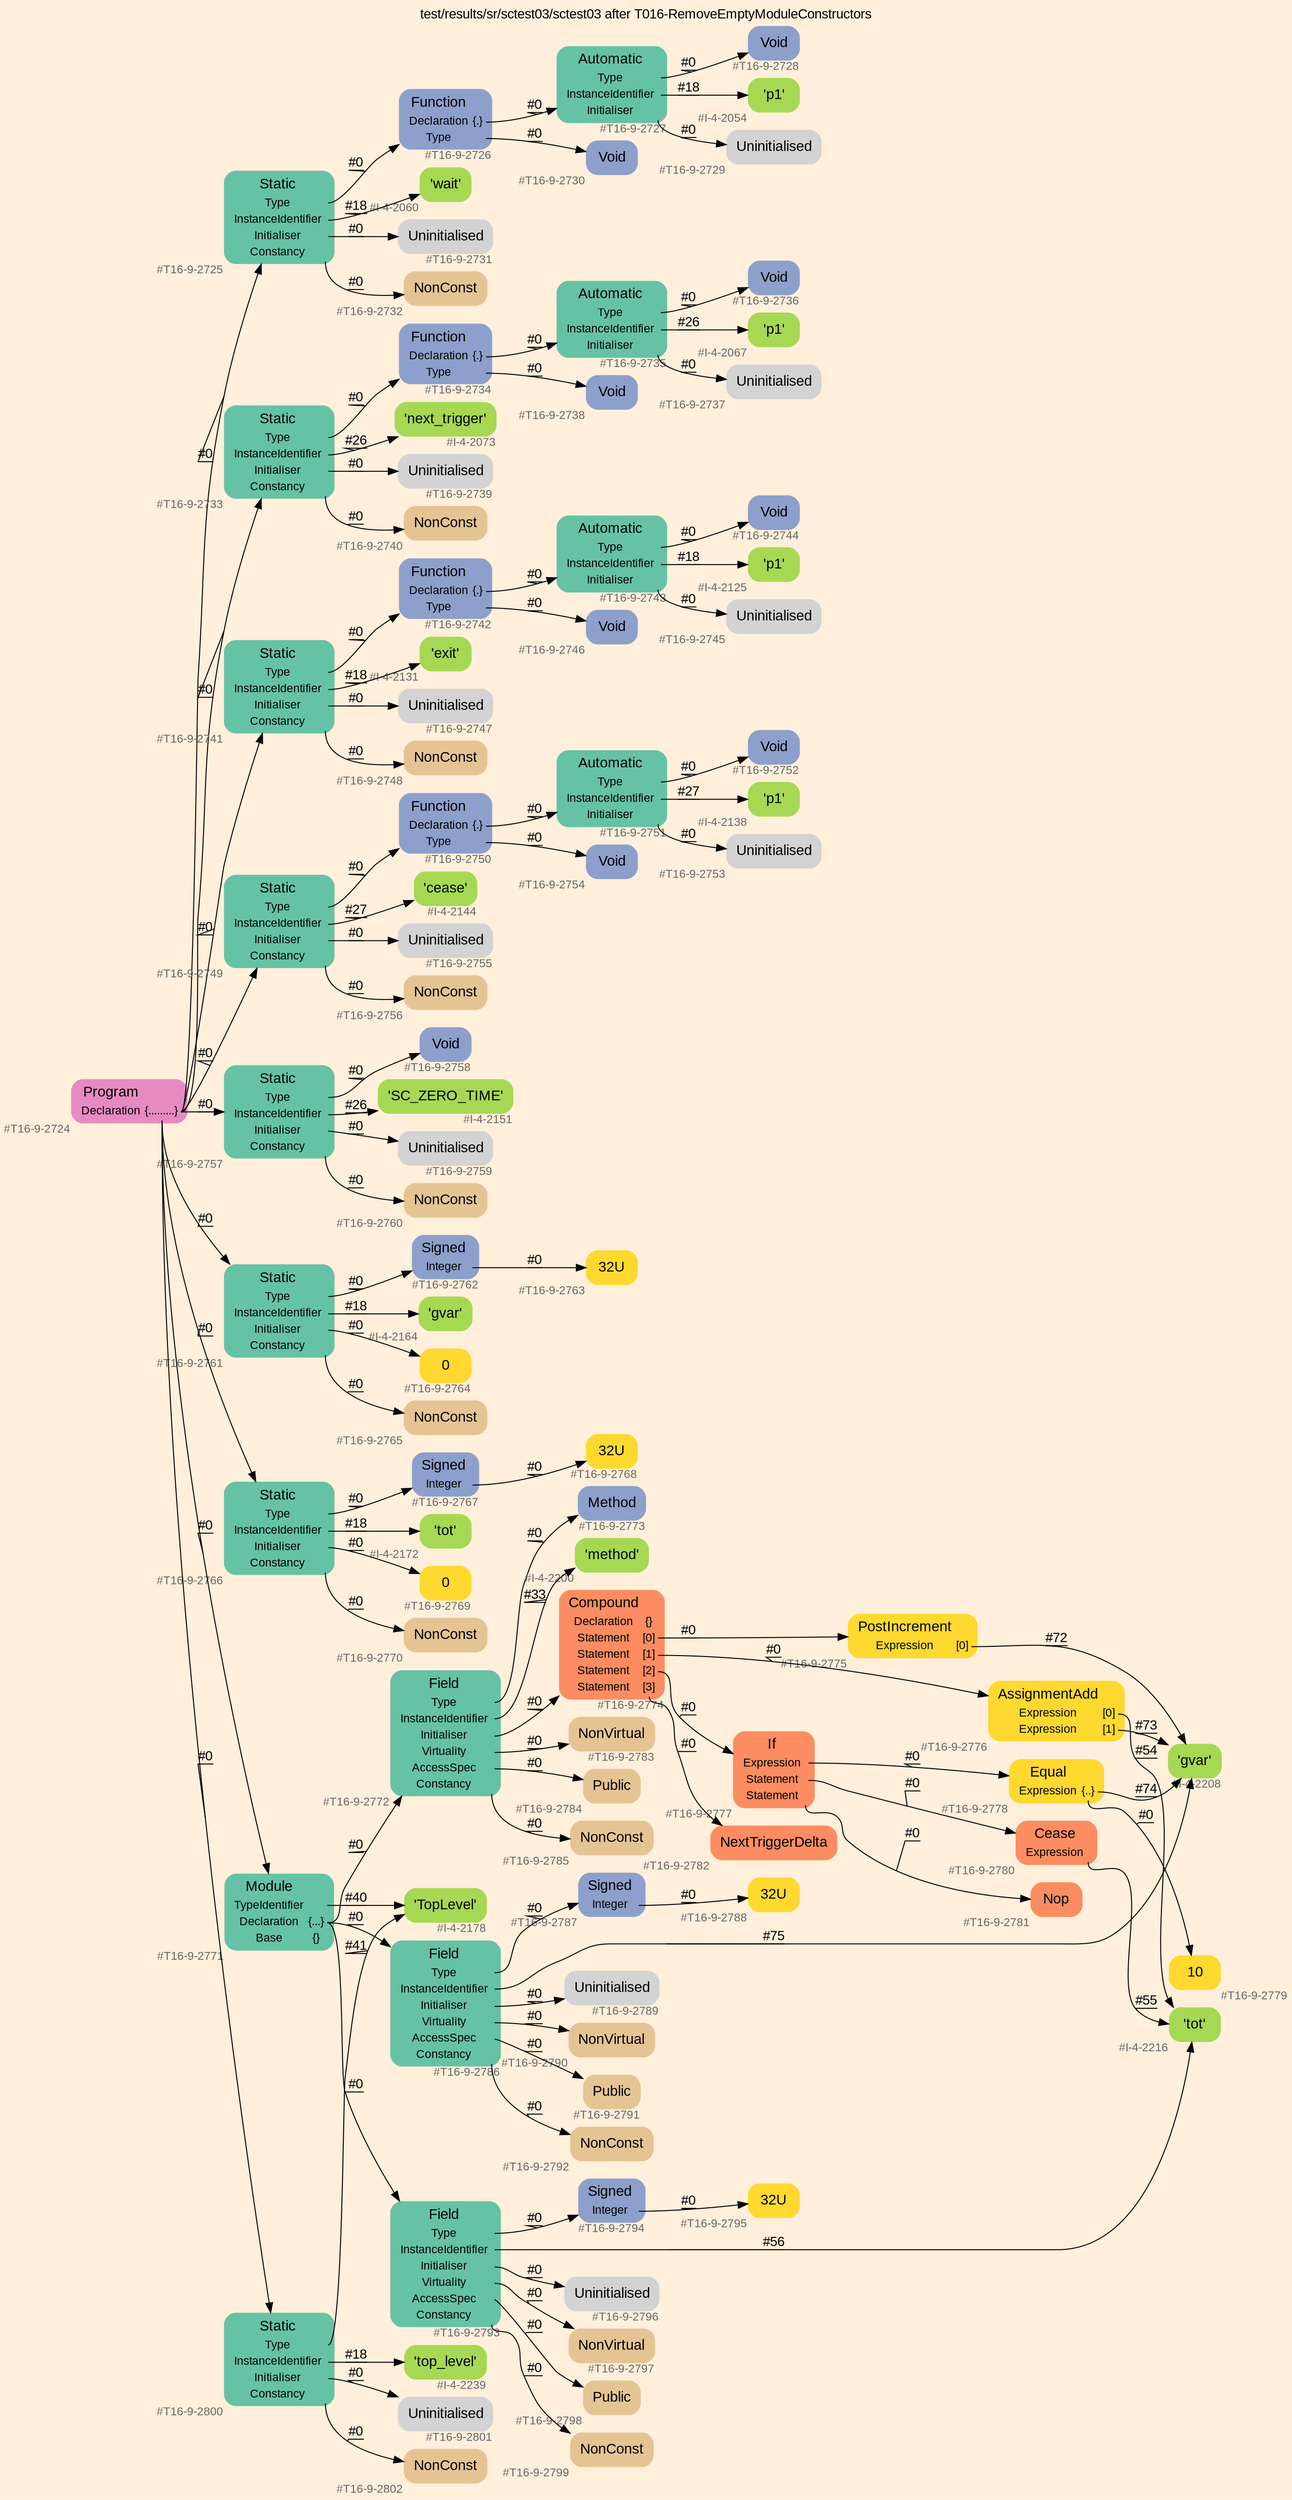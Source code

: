digraph "test/results/sr/sctest03/sctest03 after T016-RemoveEmptyModuleConstructors" {
label = "test/results/sr/sctest03/sctest03 after T016-RemoveEmptyModuleConstructors"
labelloc = t
graph [
    rankdir = "LR"
    ranksep = 0.3
    bgcolor = antiquewhite1
    color = black
    fontcolor = black
    fontname = "Arial"
];
node [
    fontname = "Arial"
];
edge [
    fontname = "Arial"
];

// -------------------- node figure --------------------
// -------- block #T16-9-2724 ----------
"#T16-9-2724" [
    fillcolor = "/set28/4"
    xlabel = "#T16-9-2724"
    fontsize = "12"
    fontcolor = grey40
    shape = "plaintext"
    label = <<TABLE BORDER="0" CELLBORDER="0" CELLSPACING="0">
     <TR><TD><FONT COLOR="black" POINT-SIZE="15">Program</FONT></TD></TR>
     <TR><TD><FONT COLOR="black" POINT-SIZE="12">Declaration</FONT></TD><TD PORT="port0"><FONT COLOR="black" POINT-SIZE="12">{.........}</FONT></TD></TR>
    </TABLE>>
    style = "rounded,filled"
];

// -------- block #T16-9-2725 ----------
"#T16-9-2725" [
    fillcolor = "/set28/1"
    xlabel = "#T16-9-2725"
    fontsize = "12"
    fontcolor = grey40
    shape = "plaintext"
    label = <<TABLE BORDER="0" CELLBORDER="0" CELLSPACING="0">
     <TR><TD><FONT COLOR="black" POINT-SIZE="15">Static</FONT></TD></TR>
     <TR><TD><FONT COLOR="black" POINT-SIZE="12">Type</FONT></TD><TD PORT="port0"></TD></TR>
     <TR><TD><FONT COLOR="black" POINT-SIZE="12">InstanceIdentifier</FONT></TD><TD PORT="port1"></TD></TR>
     <TR><TD><FONT COLOR="black" POINT-SIZE="12">Initialiser</FONT></TD><TD PORT="port2"></TD></TR>
     <TR><TD><FONT COLOR="black" POINT-SIZE="12">Constancy</FONT></TD><TD PORT="port3"></TD></TR>
    </TABLE>>
    style = "rounded,filled"
];

// -------- block #T16-9-2726 ----------
"#T16-9-2726" [
    fillcolor = "/set28/3"
    xlabel = "#T16-9-2726"
    fontsize = "12"
    fontcolor = grey40
    shape = "plaintext"
    label = <<TABLE BORDER="0" CELLBORDER="0" CELLSPACING="0">
     <TR><TD><FONT COLOR="black" POINT-SIZE="15">Function</FONT></TD></TR>
     <TR><TD><FONT COLOR="black" POINT-SIZE="12">Declaration</FONT></TD><TD PORT="port0"><FONT COLOR="black" POINT-SIZE="12">{.}</FONT></TD></TR>
     <TR><TD><FONT COLOR="black" POINT-SIZE="12">Type</FONT></TD><TD PORT="port1"></TD></TR>
    </TABLE>>
    style = "rounded,filled"
];

// -------- block #T16-9-2727 ----------
"#T16-9-2727" [
    fillcolor = "/set28/1"
    xlabel = "#T16-9-2727"
    fontsize = "12"
    fontcolor = grey40
    shape = "plaintext"
    label = <<TABLE BORDER="0" CELLBORDER="0" CELLSPACING="0">
     <TR><TD><FONT COLOR="black" POINT-SIZE="15">Automatic</FONT></TD></TR>
     <TR><TD><FONT COLOR="black" POINT-SIZE="12">Type</FONT></TD><TD PORT="port0"></TD></TR>
     <TR><TD><FONT COLOR="black" POINT-SIZE="12">InstanceIdentifier</FONT></TD><TD PORT="port1"></TD></TR>
     <TR><TD><FONT COLOR="black" POINT-SIZE="12">Initialiser</FONT></TD><TD PORT="port2"></TD></TR>
    </TABLE>>
    style = "rounded,filled"
];

// -------- block #T16-9-2728 ----------
"#T16-9-2728" [
    fillcolor = "/set28/3"
    xlabel = "#T16-9-2728"
    fontsize = "12"
    fontcolor = grey40
    shape = "plaintext"
    label = <<TABLE BORDER="0" CELLBORDER="0" CELLSPACING="0">
     <TR><TD><FONT COLOR="black" POINT-SIZE="15">Void</FONT></TD></TR>
    </TABLE>>
    style = "rounded,filled"
];

// -------- block #I-4-2054 ----------
"#I-4-2054" [
    fillcolor = "/set28/5"
    xlabel = "#I-4-2054"
    fontsize = "12"
    fontcolor = grey40
    shape = "plaintext"
    label = <<TABLE BORDER="0" CELLBORDER="0" CELLSPACING="0">
     <TR><TD><FONT COLOR="black" POINT-SIZE="15">'p1'</FONT></TD></TR>
    </TABLE>>
    style = "rounded,filled"
];

// -------- block #T16-9-2729 ----------
"#T16-9-2729" [
    xlabel = "#T16-9-2729"
    fontsize = "12"
    fontcolor = grey40
    shape = "plaintext"
    label = <<TABLE BORDER="0" CELLBORDER="0" CELLSPACING="0">
     <TR><TD><FONT COLOR="black" POINT-SIZE="15">Uninitialised</FONT></TD></TR>
    </TABLE>>
    style = "rounded,filled"
];

// -------- block #T16-9-2730 ----------
"#T16-9-2730" [
    fillcolor = "/set28/3"
    xlabel = "#T16-9-2730"
    fontsize = "12"
    fontcolor = grey40
    shape = "plaintext"
    label = <<TABLE BORDER="0" CELLBORDER="0" CELLSPACING="0">
     <TR><TD><FONT COLOR="black" POINT-SIZE="15">Void</FONT></TD></TR>
    </TABLE>>
    style = "rounded,filled"
];

// -------- block #I-4-2060 ----------
"#I-4-2060" [
    fillcolor = "/set28/5"
    xlabel = "#I-4-2060"
    fontsize = "12"
    fontcolor = grey40
    shape = "plaintext"
    label = <<TABLE BORDER="0" CELLBORDER="0" CELLSPACING="0">
     <TR><TD><FONT COLOR="black" POINT-SIZE="15">'wait'</FONT></TD></TR>
    </TABLE>>
    style = "rounded,filled"
];

// -------- block #T16-9-2731 ----------
"#T16-9-2731" [
    xlabel = "#T16-9-2731"
    fontsize = "12"
    fontcolor = grey40
    shape = "plaintext"
    label = <<TABLE BORDER="0" CELLBORDER="0" CELLSPACING="0">
     <TR><TD><FONT COLOR="black" POINT-SIZE="15">Uninitialised</FONT></TD></TR>
    </TABLE>>
    style = "rounded,filled"
];

// -------- block #T16-9-2732 ----------
"#T16-9-2732" [
    fillcolor = "/set28/7"
    xlabel = "#T16-9-2732"
    fontsize = "12"
    fontcolor = grey40
    shape = "plaintext"
    label = <<TABLE BORDER="0" CELLBORDER="0" CELLSPACING="0">
     <TR><TD><FONT COLOR="black" POINT-SIZE="15">NonConst</FONT></TD></TR>
    </TABLE>>
    style = "rounded,filled"
];

// -------- block #T16-9-2733 ----------
"#T16-9-2733" [
    fillcolor = "/set28/1"
    xlabel = "#T16-9-2733"
    fontsize = "12"
    fontcolor = grey40
    shape = "plaintext"
    label = <<TABLE BORDER="0" CELLBORDER="0" CELLSPACING="0">
     <TR><TD><FONT COLOR="black" POINT-SIZE="15">Static</FONT></TD></TR>
     <TR><TD><FONT COLOR="black" POINT-SIZE="12">Type</FONT></TD><TD PORT="port0"></TD></TR>
     <TR><TD><FONT COLOR="black" POINT-SIZE="12">InstanceIdentifier</FONT></TD><TD PORT="port1"></TD></TR>
     <TR><TD><FONT COLOR="black" POINT-SIZE="12">Initialiser</FONT></TD><TD PORT="port2"></TD></TR>
     <TR><TD><FONT COLOR="black" POINT-SIZE="12">Constancy</FONT></TD><TD PORT="port3"></TD></TR>
    </TABLE>>
    style = "rounded,filled"
];

// -------- block #T16-9-2734 ----------
"#T16-9-2734" [
    fillcolor = "/set28/3"
    xlabel = "#T16-9-2734"
    fontsize = "12"
    fontcolor = grey40
    shape = "plaintext"
    label = <<TABLE BORDER="0" CELLBORDER="0" CELLSPACING="0">
     <TR><TD><FONT COLOR="black" POINT-SIZE="15">Function</FONT></TD></TR>
     <TR><TD><FONT COLOR="black" POINT-SIZE="12">Declaration</FONT></TD><TD PORT="port0"><FONT COLOR="black" POINT-SIZE="12">{.}</FONT></TD></TR>
     <TR><TD><FONT COLOR="black" POINT-SIZE="12">Type</FONT></TD><TD PORT="port1"></TD></TR>
    </TABLE>>
    style = "rounded,filled"
];

// -------- block #T16-9-2735 ----------
"#T16-9-2735" [
    fillcolor = "/set28/1"
    xlabel = "#T16-9-2735"
    fontsize = "12"
    fontcolor = grey40
    shape = "plaintext"
    label = <<TABLE BORDER="0" CELLBORDER="0" CELLSPACING="0">
     <TR><TD><FONT COLOR="black" POINT-SIZE="15">Automatic</FONT></TD></TR>
     <TR><TD><FONT COLOR="black" POINT-SIZE="12">Type</FONT></TD><TD PORT="port0"></TD></TR>
     <TR><TD><FONT COLOR="black" POINT-SIZE="12">InstanceIdentifier</FONT></TD><TD PORT="port1"></TD></TR>
     <TR><TD><FONT COLOR="black" POINT-SIZE="12">Initialiser</FONT></TD><TD PORT="port2"></TD></TR>
    </TABLE>>
    style = "rounded,filled"
];

// -------- block #T16-9-2736 ----------
"#T16-9-2736" [
    fillcolor = "/set28/3"
    xlabel = "#T16-9-2736"
    fontsize = "12"
    fontcolor = grey40
    shape = "plaintext"
    label = <<TABLE BORDER="0" CELLBORDER="0" CELLSPACING="0">
     <TR><TD><FONT COLOR="black" POINT-SIZE="15">Void</FONT></TD></TR>
    </TABLE>>
    style = "rounded,filled"
];

// -------- block #I-4-2067 ----------
"#I-4-2067" [
    fillcolor = "/set28/5"
    xlabel = "#I-4-2067"
    fontsize = "12"
    fontcolor = grey40
    shape = "plaintext"
    label = <<TABLE BORDER="0" CELLBORDER="0" CELLSPACING="0">
     <TR><TD><FONT COLOR="black" POINT-SIZE="15">'p1'</FONT></TD></TR>
    </TABLE>>
    style = "rounded,filled"
];

// -------- block #T16-9-2737 ----------
"#T16-9-2737" [
    xlabel = "#T16-9-2737"
    fontsize = "12"
    fontcolor = grey40
    shape = "plaintext"
    label = <<TABLE BORDER="0" CELLBORDER="0" CELLSPACING="0">
     <TR><TD><FONT COLOR="black" POINT-SIZE="15">Uninitialised</FONT></TD></TR>
    </TABLE>>
    style = "rounded,filled"
];

// -------- block #T16-9-2738 ----------
"#T16-9-2738" [
    fillcolor = "/set28/3"
    xlabel = "#T16-9-2738"
    fontsize = "12"
    fontcolor = grey40
    shape = "plaintext"
    label = <<TABLE BORDER="0" CELLBORDER="0" CELLSPACING="0">
     <TR><TD><FONT COLOR="black" POINT-SIZE="15">Void</FONT></TD></TR>
    </TABLE>>
    style = "rounded,filled"
];

// -------- block #I-4-2073 ----------
"#I-4-2073" [
    fillcolor = "/set28/5"
    xlabel = "#I-4-2073"
    fontsize = "12"
    fontcolor = grey40
    shape = "plaintext"
    label = <<TABLE BORDER="0" CELLBORDER="0" CELLSPACING="0">
     <TR><TD><FONT COLOR="black" POINT-SIZE="15">'next_trigger'</FONT></TD></TR>
    </TABLE>>
    style = "rounded,filled"
];

// -------- block #T16-9-2739 ----------
"#T16-9-2739" [
    xlabel = "#T16-9-2739"
    fontsize = "12"
    fontcolor = grey40
    shape = "plaintext"
    label = <<TABLE BORDER="0" CELLBORDER="0" CELLSPACING="0">
     <TR><TD><FONT COLOR="black" POINT-SIZE="15">Uninitialised</FONT></TD></TR>
    </TABLE>>
    style = "rounded,filled"
];

// -------- block #T16-9-2740 ----------
"#T16-9-2740" [
    fillcolor = "/set28/7"
    xlabel = "#T16-9-2740"
    fontsize = "12"
    fontcolor = grey40
    shape = "plaintext"
    label = <<TABLE BORDER="0" CELLBORDER="0" CELLSPACING="0">
     <TR><TD><FONT COLOR="black" POINT-SIZE="15">NonConst</FONT></TD></TR>
    </TABLE>>
    style = "rounded,filled"
];

// -------- block #T16-9-2741 ----------
"#T16-9-2741" [
    fillcolor = "/set28/1"
    xlabel = "#T16-9-2741"
    fontsize = "12"
    fontcolor = grey40
    shape = "plaintext"
    label = <<TABLE BORDER="0" CELLBORDER="0" CELLSPACING="0">
     <TR><TD><FONT COLOR="black" POINT-SIZE="15">Static</FONT></TD></TR>
     <TR><TD><FONT COLOR="black" POINT-SIZE="12">Type</FONT></TD><TD PORT="port0"></TD></TR>
     <TR><TD><FONT COLOR="black" POINT-SIZE="12">InstanceIdentifier</FONT></TD><TD PORT="port1"></TD></TR>
     <TR><TD><FONT COLOR="black" POINT-SIZE="12">Initialiser</FONT></TD><TD PORT="port2"></TD></TR>
     <TR><TD><FONT COLOR="black" POINT-SIZE="12">Constancy</FONT></TD><TD PORT="port3"></TD></TR>
    </TABLE>>
    style = "rounded,filled"
];

// -------- block #T16-9-2742 ----------
"#T16-9-2742" [
    fillcolor = "/set28/3"
    xlabel = "#T16-9-2742"
    fontsize = "12"
    fontcolor = grey40
    shape = "plaintext"
    label = <<TABLE BORDER="0" CELLBORDER="0" CELLSPACING="0">
     <TR><TD><FONT COLOR="black" POINT-SIZE="15">Function</FONT></TD></TR>
     <TR><TD><FONT COLOR="black" POINT-SIZE="12">Declaration</FONT></TD><TD PORT="port0"><FONT COLOR="black" POINT-SIZE="12">{.}</FONT></TD></TR>
     <TR><TD><FONT COLOR="black" POINT-SIZE="12">Type</FONT></TD><TD PORT="port1"></TD></TR>
    </TABLE>>
    style = "rounded,filled"
];

// -------- block #T16-9-2743 ----------
"#T16-9-2743" [
    fillcolor = "/set28/1"
    xlabel = "#T16-9-2743"
    fontsize = "12"
    fontcolor = grey40
    shape = "plaintext"
    label = <<TABLE BORDER="0" CELLBORDER="0" CELLSPACING="0">
     <TR><TD><FONT COLOR="black" POINT-SIZE="15">Automatic</FONT></TD></TR>
     <TR><TD><FONT COLOR="black" POINT-SIZE="12">Type</FONT></TD><TD PORT="port0"></TD></TR>
     <TR><TD><FONT COLOR="black" POINT-SIZE="12">InstanceIdentifier</FONT></TD><TD PORT="port1"></TD></TR>
     <TR><TD><FONT COLOR="black" POINT-SIZE="12">Initialiser</FONT></TD><TD PORT="port2"></TD></TR>
    </TABLE>>
    style = "rounded,filled"
];

// -------- block #T16-9-2744 ----------
"#T16-9-2744" [
    fillcolor = "/set28/3"
    xlabel = "#T16-9-2744"
    fontsize = "12"
    fontcolor = grey40
    shape = "plaintext"
    label = <<TABLE BORDER="0" CELLBORDER="0" CELLSPACING="0">
     <TR><TD><FONT COLOR="black" POINT-SIZE="15">Void</FONT></TD></TR>
    </TABLE>>
    style = "rounded,filled"
];

// -------- block #I-4-2125 ----------
"#I-4-2125" [
    fillcolor = "/set28/5"
    xlabel = "#I-4-2125"
    fontsize = "12"
    fontcolor = grey40
    shape = "plaintext"
    label = <<TABLE BORDER="0" CELLBORDER="0" CELLSPACING="0">
     <TR><TD><FONT COLOR="black" POINT-SIZE="15">'p1'</FONT></TD></TR>
    </TABLE>>
    style = "rounded,filled"
];

// -------- block #T16-9-2745 ----------
"#T16-9-2745" [
    xlabel = "#T16-9-2745"
    fontsize = "12"
    fontcolor = grey40
    shape = "plaintext"
    label = <<TABLE BORDER="0" CELLBORDER="0" CELLSPACING="0">
     <TR><TD><FONT COLOR="black" POINT-SIZE="15">Uninitialised</FONT></TD></TR>
    </TABLE>>
    style = "rounded,filled"
];

// -------- block #T16-9-2746 ----------
"#T16-9-2746" [
    fillcolor = "/set28/3"
    xlabel = "#T16-9-2746"
    fontsize = "12"
    fontcolor = grey40
    shape = "plaintext"
    label = <<TABLE BORDER="0" CELLBORDER="0" CELLSPACING="0">
     <TR><TD><FONT COLOR="black" POINT-SIZE="15">Void</FONT></TD></TR>
    </TABLE>>
    style = "rounded,filled"
];

// -------- block #I-4-2131 ----------
"#I-4-2131" [
    fillcolor = "/set28/5"
    xlabel = "#I-4-2131"
    fontsize = "12"
    fontcolor = grey40
    shape = "plaintext"
    label = <<TABLE BORDER="0" CELLBORDER="0" CELLSPACING="0">
     <TR><TD><FONT COLOR="black" POINT-SIZE="15">'exit'</FONT></TD></TR>
    </TABLE>>
    style = "rounded,filled"
];

// -------- block #T16-9-2747 ----------
"#T16-9-2747" [
    xlabel = "#T16-9-2747"
    fontsize = "12"
    fontcolor = grey40
    shape = "plaintext"
    label = <<TABLE BORDER="0" CELLBORDER="0" CELLSPACING="0">
     <TR><TD><FONT COLOR="black" POINT-SIZE="15">Uninitialised</FONT></TD></TR>
    </TABLE>>
    style = "rounded,filled"
];

// -------- block #T16-9-2748 ----------
"#T16-9-2748" [
    fillcolor = "/set28/7"
    xlabel = "#T16-9-2748"
    fontsize = "12"
    fontcolor = grey40
    shape = "plaintext"
    label = <<TABLE BORDER="0" CELLBORDER="0" CELLSPACING="0">
     <TR><TD><FONT COLOR="black" POINT-SIZE="15">NonConst</FONT></TD></TR>
    </TABLE>>
    style = "rounded,filled"
];

// -------- block #T16-9-2749 ----------
"#T16-9-2749" [
    fillcolor = "/set28/1"
    xlabel = "#T16-9-2749"
    fontsize = "12"
    fontcolor = grey40
    shape = "plaintext"
    label = <<TABLE BORDER="0" CELLBORDER="0" CELLSPACING="0">
     <TR><TD><FONT COLOR="black" POINT-SIZE="15">Static</FONT></TD></TR>
     <TR><TD><FONT COLOR="black" POINT-SIZE="12">Type</FONT></TD><TD PORT="port0"></TD></TR>
     <TR><TD><FONT COLOR="black" POINT-SIZE="12">InstanceIdentifier</FONT></TD><TD PORT="port1"></TD></TR>
     <TR><TD><FONT COLOR="black" POINT-SIZE="12">Initialiser</FONT></TD><TD PORT="port2"></TD></TR>
     <TR><TD><FONT COLOR="black" POINT-SIZE="12">Constancy</FONT></TD><TD PORT="port3"></TD></TR>
    </TABLE>>
    style = "rounded,filled"
];

// -------- block #T16-9-2750 ----------
"#T16-9-2750" [
    fillcolor = "/set28/3"
    xlabel = "#T16-9-2750"
    fontsize = "12"
    fontcolor = grey40
    shape = "plaintext"
    label = <<TABLE BORDER="0" CELLBORDER="0" CELLSPACING="0">
     <TR><TD><FONT COLOR="black" POINT-SIZE="15">Function</FONT></TD></TR>
     <TR><TD><FONT COLOR="black" POINT-SIZE="12">Declaration</FONT></TD><TD PORT="port0"><FONT COLOR="black" POINT-SIZE="12">{.}</FONT></TD></TR>
     <TR><TD><FONT COLOR="black" POINT-SIZE="12">Type</FONT></TD><TD PORT="port1"></TD></TR>
    </TABLE>>
    style = "rounded,filled"
];

// -------- block #T16-9-2751 ----------
"#T16-9-2751" [
    fillcolor = "/set28/1"
    xlabel = "#T16-9-2751"
    fontsize = "12"
    fontcolor = grey40
    shape = "plaintext"
    label = <<TABLE BORDER="0" CELLBORDER="0" CELLSPACING="0">
     <TR><TD><FONT COLOR="black" POINT-SIZE="15">Automatic</FONT></TD></TR>
     <TR><TD><FONT COLOR="black" POINT-SIZE="12">Type</FONT></TD><TD PORT="port0"></TD></TR>
     <TR><TD><FONT COLOR="black" POINT-SIZE="12">InstanceIdentifier</FONT></TD><TD PORT="port1"></TD></TR>
     <TR><TD><FONT COLOR="black" POINT-SIZE="12">Initialiser</FONT></TD><TD PORT="port2"></TD></TR>
    </TABLE>>
    style = "rounded,filled"
];

// -------- block #T16-9-2752 ----------
"#T16-9-2752" [
    fillcolor = "/set28/3"
    xlabel = "#T16-9-2752"
    fontsize = "12"
    fontcolor = grey40
    shape = "plaintext"
    label = <<TABLE BORDER="0" CELLBORDER="0" CELLSPACING="0">
     <TR><TD><FONT COLOR="black" POINT-SIZE="15">Void</FONT></TD></TR>
    </TABLE>>
    style = "rounded,filled"
];

// -------- block #I-4-2138 ----------
"#I-4-2138" [
    fillcolor = "/set28/5"
    xlabel = "#I-4-2138"
    fontsize = "12"
    fontcolor = grey40
    shape = "plaintext"
    label = <<TABLE BORDER="0" CELLBORDER="0" CELLSPACING="0">
     <TR><TD><FONT COLOR="black" POINT-SIZE="15">'p1'</FONT></TD></TR>
    </TABLE>>
    style = "rounded,filled"
];

// -------- block #T16-9-2753 ----------
"#T16-9-2753" [
    xlabel = "#T16-9-2753"
    fontsize = "12"
    fontcolor = grey40
    shape = "plaintext"
    label = <<TABLE BORDER="0" CELLBORDER="0" CELLSPACING="0">
     <TR><TD><FONT COLOR="black" POINT-SIZE="15">Uninitialised</FONT></TD></TR>
    </TABLE>>
    style = "rounded,filled"
];

// -------- block #T16-9-2754 ----------
"#T16-9-2754" [
    fillcolor = "/set28/3"
    xlabel = "#T16-9-2754"
    fontsize = "12"
    fontcolor = grey40
    shape = "plaintext"
    label = <<TABLE BORDER="0" CELLBORDER="0" CELLSPACING="0">
     <TR><TD><FONT COLOR="black" POINT-SIZE="15">Void</FONT></TD></TR>
    </TABLE>>
    style = "rounded,filled"
];

// -------- block #I-4-2144 ----------
"#I-4-2144" [
    fillcolor = "/set28/5"
    xlabel = "#I-4-2144"
    fontsize = "12"
    fontcolor = grey40
    shape = "plaintext"
    label = <<TABLE BORDER="0" CELLBORDER="0" CELLSPACING="0">
     <TR><TD><FONT COLOR="black" POINT-SIZE="15">'cease'</FONT></TD></TR>
    </TABLE>>
    style = "rounded,filled"
];

// -------- block #T16-9-2755 ----------
"#T16-9-2755" [
    xlabel = "#T16-9-2755"
    fontsize = "12"
    fontcolor = grey40
    shape = "plaintext"
    label = <<TABLE BORDER="0" CELLBORDER="0" CELLSPACING="0">
     <TR><TD><FONT COLOR="black" POINT-SIZE="15">Uninitialised</FONT></TD></TR>
    </TABLE>>
    style = "rounded,filled"
];

// -------- block #T16-9-2756 ----------
"#T16-9-2756" [
    fillcolor = "/set28/7"
    xlabel = "#T16-9-2756"
    fontsize = "12"
    fontcolor = grey40
    shape = "plaintext"
    label = <<TABLE BORDER="0" CELLBORDER="0" CELLSPACING="0">
     <TR><TD><FONT COLOR="black" POINT-SIZE="15">NonConst</FONT></TD></TR>
    </TABLE>>
    style = "rounded,filled"
];

// -------- block #T16-9-2757 ----------
"#T16-9-2757" [
    fillcolor = "/set28/1"
    xlabel = "#T16-9-2757"
    fontsize = "12"
    fontcolor = grey40
    shape = "plaintext"
    label = <<TABLE BORDER="0" CELLBORDER="0" CELLSPACING="0">
     <TR><TD><FONT COLOR="black" POINT-SIZE="15">Static</FONT></TD></TR>
     <TR><TD><FONT COLOR="black" POINT-SIZE="12">Type</FONT></TD><TD PORT="port0"></TD></TR>
     <TR><TD><FONT COLOR="black" POINT-SIZE="12">InstanceIdentifier</FONT></TD><TD PORT="port1"></TD></TR>
     <TR><TD><FONT COLOR="black" POINT-SIZE="12">Initialiser</FONT></TD><TD PORT="port2"></TD></TR>
     <TR><TD><FONT COLOR="black" POINT-SIZE="12">Constancy</FONT></TD><TD PORT="port3"></TD></TR>
    </TABLE>>
    style = "rounded,filled"
];

// -------- block #T16-9-2758 ----------
"#T16-9-2758" [
    fillcolor = "/set28/3"
    xlabel = "#T16-9-2758"
    fontsize = "12"
    fontcolor = grey40
    shape = "plaintext"
    label = <<TABLE BORDER="0" CELLBORDER="0" CELLSPACING="0">
     <TR><TD><FONT COLOR="black" POINT-SIZE="15">Void</FONT></TD></TR>
    </TABLE>>
    style = "rounded,filled"
];

// -------- block #I-4-2151 ----------
"#I-4-2151" [
    fillcolor = "/set28/5"
    xlabel = "#I-4-2151"
    fontsize = "12"
    fontcolor = grey40
    shape = "plaintext"
    label = <<TABLE BORDER="0" CELLBORDER="0" CELLSPACING="0">
     <TR><TD><FONT COLOR="black" POINT-SIZE="15">'SC_ZERO_TIME'</FONT></TD></TR>
    </TABLE>>
    style = "rounded,filled"
];

// -------- block #T16-9-2759 ----------
"#T16-9-2759" [
    xlabel = "#T16-9-2759"
    fontsize = "12"
    fontcolor = grey40
    shape = "plaintext"
    label = <<TABLE BORDER="0" CELLBORDER="0" CELLSPACING="0">
     <TR><TD><FONT COLOR="black" POINT-SIZE="15">Uninitialised</FONT></TD></TR>
    </TABLE>>
    style = "rounded,filled"
];

// -------- block #T16-9-2760 ----------
"#T16-9-2760" [
    fillcolor = "/set28/7"
    xlabel = "#T16-9-2760"
    fontsize = "12"
    fontcolor = grey40
    shape = "plaintext"
    label = <<TABLE BORDER="0" CELLBORDER="0" CELLSPACING="0">
     <TR><TD><FONT COLOR="black" POINT-SIZE="15">NonConst</FONT></TD></TR>
    </TABLE>>
    style = "rounded,filled"
];

// -------- block #T16-9-2761 ----------
"#T16-9-2761" [
    fillcolor = "/set28/1"
    xlabel = "#T16-9-2761"
    fontsize = "12"
    fontcolor = grey40
    shape = "plaintext"
    label = <<TABLE BORDER="0" CELLBORDER="0" CELLSPACING="0">
     <TR><TD><FONT COLOR="black" POINT-SIZE="15">Static</FONT></TD></TR>
     <TR><TD><FONT COLOR="black" POINT-SIZE="12">Type</FONT></TD><TD PORT="port0"></TD></TR>
     <TR><TD><FONT COLOR="black" POINT-SIZE="12">InstanceIdentifier</FONT></TD><TD PORT="port1"></TD></TR>
     <TR><TD><FONT COLOR="black" POINT-SIZE="12">Initialiser</FONT></TD><TD PORT="port2"></TD></TR>
     <TR><TD><FONT COLOR="black" POINT-SIZE="12">Constancy</FONT></TD><TD PORT="port3"></TD></TR>
    </TABLE>>
    style = "rounded,filled"
];

// -------- block #T16-9-2762 ----------
"#T16-9-2762" [
    fillcolor = "/set28/3"
    xlabel = "#T16-9-2762"
    fontsize = "12"
    fontcolor = grey40
    shape = "plaintext"
    label = <<TABLE BORDER="0" CELLBORDER="0" CELLSPACING="0">
     <TR><TD><FONT COLOR="black" POINT-SIZE="15">Signed</FONT></TD></TR>
     <TR><TD><FONT COLOR="black" POINT-SIZE="12">Integer</FONT></TD><TD PORT="port0"></TD></TR>
    </TABLE>>
    style = "rounded,filled"
];

// -------- block #T16-9-2763 ----------
"#T16-9-2763" [
    fillcolor = "/set28/6"
    xlabel = "#T16-9-2763"
    fontsize = "12"
    fontcolor = grey40
    shape = "plaintext"
    label = <<TABLE BORDER="0" CELLBORDER="0" CELLSPACING="0">
     <TR><TD><FONT COLOR="black" POINT-SIZE="15">32U</FONT></TD></TR>
    </TABLE>>
    style = "rounded,filled"
];

// -------- block #I-4-2164 ----------
"#I-4-2164" [
    fillcolor = "/set28/5"
    xlabel = "#I-4-2164"
    fontsize = "12"
    fontcolor = grey40
    shape = "plaintext"
    label = <<TABLE BORDER="0" CELLBORDER="0" CELLSPACING="0">
     <TR><TD><FONT COLOR="black" POINT-SIZE="15">'gvar'</FONT></TD></TR>
    </TABLE>>
    style = "rounded,filled"
];

// -------- block #T16-9-2764 ----------
"#T16-9-2764" [
    fillcolor = "/set28/6"
    xlabel = "#T16-9-2764"
    fontsize = "12"
    fontcolor = grey40
    shape = "plaintext"
    label = <<TABLE BORDER="0" CELLBORDER="0" CELLSPACING="0">
     <TR><TD><FONT COLOR="black" POINT-SIZE="15">0</FONT></TD></TR>
    </TABLE>>
    style = "rounded,filled"
];

// -------- block #T16-9-2765 ----------
"#T16-9-2765" [
    fillcolor = "/set28/7"
    xlabel = "#T16-9-2765"
    fontsize = "12"
    fontcolor = grey40
    shape = "plaintext"
    label = <<TABLE BORDER="0" CELLBORDER="0" CELLSPACING="0">
     <TR><TD><FONT COLOR="black" POINT-SIZE="15">NonConst</FONT></TD></TR>
    </TABLE>>
    style = "rounded,filled"
];

// -------- block #T16-9-2766 ----------
"#T16-9-2766" [
    fillcolor = "/set28/1"
    xlabel = "#T16-9-2766"
    fontsize = "12"
    fontcolor = grey40
    shape = "plaintext"
    label = <<TABLE BORDER="0" CELLBORDER="0" CELLSPACING="0">
     <TR><TD><FONT COLOR="black" POINT-SIZE="15">Static</FONT></TD></TR>
     <TR><TD><FONT COLOR="black" POINT-SIZE="12">Type</FONT></TD><TD PORT="port0"></TD></TR>
     <TR><TD><FONT COLOR="black" POINT-SIZE="12">InstanceIdentifier</FONT></TD><TD PORT="port1"></TD></TR>
     <TR><TD><FONT COLOR="black" POINT-SIZE="12">Initialiser</FONT></TD><TD PORT="port2"></TD></TR>
     <TR><TD><FONT COLOR="black" POINT-SIZE="12">Constancy</FONT></TD><TD PORT="port3"></TD></TR>
    </TABLE>>
    style = "rounded,filled"
];

// -------- block #T16-9-2767 ----------
"#T16-9-2767" [
    fillcolor = "/set28/3"
    xlabel = "#T16-9-2767"
    fontsize = "12"
    fontcolor = grey40
    shape = "plaintext"
    label = <<TABLE BORDER="0" CELLBORDER="0" CELLSPACING="0">
     <TR><TD><FONT COLOR="black" POINT-SIZE="15">Signed</FONT></TD></TR>
     <TR><TD><FONT COLOR="black" POINT-SIZE="12">Integer</FONT></TD><TD PORT="port0"></TD></TR>
    </TABLE>>
    style = "rounded,filled"
];

// -------- block #T16-9-2768 ----------
"#T16-9-2768" [
    fillcolor = "/set28/6"
    xlabel = "#T16-9-2768"
    fontsize = "12"
    fontcolor = grey40
    shape = "plaintext"
    label = <<TABLE BORDER="0" CELLBORDER="0" CELLSPACING="0">
     <TR><TD><FONT COLOR="black" POINT-SIZE="15">32U</FONT></TD></TR>
    </TABLE>>
    style = "rounded,filled"
];

// -------- block #I-4-2172 ----------
"#I-4-2172" [
    fillcolor = "/set28/5"
    xlabel = "#I-4-2172"
    fontsize = "12"
    fontcolor = grey40
    shape = "plaintext"
    label = <<TABLE BORDER="0" CELLBORDER="0" CELLSPACING="0">
     <TR><TD><FONT COLOR="black" POINT-SIZE="15">'tot'</FONT></TD></TR>
    </TABLE>>
    style = "rounded,filled"
];

// -------- block #T16-9-2769 ----------
"#T16-9-2769" [
    fillcolor = "/set28/6"
    xlabel = "#T16-9-2769"
    fontsize = "12"
    fontcolor = grey40
    shape = "plaintext"
    label = <<TABLE BORDER="0" CELLBORDER="0" CELLSPACING="0">
     <TR><TD><FONT COLOR="black" POINT-SIZE="15">0</FONT></TD></TR>
    </TABLE>>
    style = "rounded,filled"
];

// -------- block #T16-9-2770 ----------
"#T16-9-2770" [
    fillcolor = "/set28/7"
    xlabel = "#T16-9-2770"
    fontsize = "12"
    fontcolor = grey40
    shape = "plaintext"
    label = <<TABLE BORDER="0" CELLBORDER="0" CELLSPACING="0">
     <TR><TD><FONT COLOR="black" POINT-SIZE="15">NonConst</FONT></TD></TR>
    </TABLE>>
    style = "rounded,filled"
];

// -------- block #T16-9-2771 ----------
"#T16-9-2771" [
    fillcolor = "/set28/1"
    xlabel = "#T16-9-2771"
    fontsize = "12"
    fontcolor = grey40
    shape = "plaintext"
    label = <<TABLE BORDER="0" CELLBORDER="0" CELLSPACING="0">
     <TR><TD><FONT COLOR="black" POINT-SIZE="15">Module</FONT></TD></TR>
     <TR><TD><FONT COLOR="black" POINT-SIZE="12">TypeIdentifier</FONT></TD><TD PORT="port0"></TD></TR>
     <TR><TD><FONT COLOR="black" POINT-SIZE="12">Declaration</FONT></TD><TD PORT="port1"><FONT COLOR="black" POINT-SIZE="12">{...}</FONT></TD></TR>
     <TR><TD><FONT COLOR="black" POINT-SIZE="12">Base</FONT></TD><TD PORT="port2"><FONT COLOR="black" POINT-SIZE="12">{}</FONT></TD></TR>
    </TABLE>>
    style = "rounded,filled"
];

// -------- block #I-4-2178 ----------
"#I-4-2178" [
    fillcolor = "/set28/5"
    xlabel = "#I-4-2178"
    fontsize = "12"
    fontcolor = grey40
    shape = "plaintext"
    label = <<TABLE BORDER="0" CELLBORDER="0" CELLSPACING="0">
     <TR><TD><FONT COLOR="black" POINT-SIZE="15">'TopLevel'</FONT></TD></TR>
    </TABLE>>
    style = "rounded,filled"
];

// -------- block #T16-9-2772 ----------
"#T16-9-2772" [
    fillcolor = "/set28/1"
    xlabel = "#T16-9-2772"
    fontsize = "12"
    fontcolor = grey40
    shape = "plaintext"
    label = <<TABLE BORDER="0" CELLBORDER="0" CELLSPACING="0">
     <TR><TD><FONT COLOR="black" POINT-SIZE="15">Field</FONT></TD></TR>
     <TR><TD><FONT COLOR="black" POINT-SIZE="12">Type</FONT></TD><TD PORT="port0"></TD></TR>
     <TR><TD><FONT COLOR="black" POINT-SIZE="12">InstanceIdentifier</FONT></TD><TD PORT="port1"></TD></TR>
     <TR><TD><FONT COLOR="black" POINT-SIZE="12">Initialiser</FONT></TD><TD PORT="port2"></TD></TR>
     <TR><TD><FONT COLOR="black" POINT-SIZE="12">Virtuality</FONT></TD><TD PORT="port3"></TD></TR>
     <TR><TD><FONT COLOR="black" POINT-SIZE="12">AccessSpec</FONT></TD><TD PORT="port4"></TD></TR>
     <TR><TD><FONT COLOR="black" POINT-SIZE="12">Constancy</FONT></TD><TD PORT="port5"></TD></TR>
    </TABLE>>
    style = "rounded,filled"
];

// -------- block #T16-9-2773 ----------
"#T16-9-2773" [
    fillcolor = "/set28/3"
    xlabel = "#T16-9-2773"
    fontsize = "12"
    fontcolor = grey40
    shape = "plaintext"
    label = <<TABLE BORDER="0" CELLBORDER="0" CELLSPACING="0">
     <TR><TD><FONT COLOR="black" POINT-SIZE="15">Method</FONT></TD></TR>
    </TABLE>>
    style = "rounded,filled"
];

// -------- block #I-4-2200 ----------
"#I-4-2200" [
    fillcolor = "/set28/5"
    xlabel = "#I-4-2200"
    fontsize = "12"
    fontcolor = grey40
    shape = "plaintext"
    label = <<TABLE BORDER="0" CELLBORDER="0" CELLSPACING="0">
     <TR><TD><FONT COLOR="black" POINT-SIZE="15">'method'</FONT></TD></TR>
    </TABLE>>
    style = "rounded,filled"
];

// -------- block #T16-9-2774 ----------
"#T16-9-2774" [
    fillcolor = "/set28/2"
    xlabel = "#T16-9-2774"
    fontsize = "12"
    fontcolor = grey40
    shape = "plaintext"
    label = <<TABLE BORDER="0" CELLBORDER="0" CELLSPACING="0">
     <TR><TD><FONT COLOR="black" POINT-SIZE="15">Compound</FONT></TD></TR>
     <TR><TD><FONT COLOR="black" POINT-SIZE="12">Declaration</FONT></TD><TD PORT="port0"><FONT COLOR="black" POINT-SIZE="12">{}</FONT></TD></TR>
     <TR><TD><FONT COLOR="black" POINT-SIZE="12">Statement</FONT></TD><TD PORT="port1"><FONT COLOR="black" POINT-SIZE="12">[0]</FONT></TD></TR>
     <TR><TD><FONT COLOR="black" POINT-SIZE="12">Statement</FONT></TD><TD PORT="port2"><FONT COLOR="black" POINT-SIZE="12">[1]</FONT></TD></TR>
     <TR><TD><FONT COLOR="black" POINT-SIZE="12">Statement</FONT></TD><TD PORT="port3"><FONT COLOR="black" POINT-SIZE="12">[2]</FONT></TD></TR>
     <TR><TD><FONT COLOR="black" POINT-SIZE="12">Statement</FONT></TD><TD PORT="port4"><FONT COLOR="black" POINT-SIZE="12">[3]</FONT></TD></TR>
    </TABLE>>
    style = "rounded,filled"
];

// -------- block #T16-9-2775 ----------
"#T16-9-2775" [
    fillcolor = "/set28/6"
    xlabel = "#T16-9-2775"
    fontsize = "12"
    fontcolor = grey40
    shape = "plaintext"
    label = <<TABLE BORDER="0" CELLBORDER="0" CELLSPACING="0">
     <TR><TD><FONT COLOR="black" POINT-SIZE="15">PostIncrement</FONT></TD></TR>
     <TR><TD><FONT COLOR="black" POINT-SIZE="12">Expression</FONT></TD><TD PORT="port0"><FONT COLOR="black" POINT-SIZE="12">[0]</FONT></TD></TR>
    </TABLE>>
    style = "rounded,filled"
];

// -------- block #I-4-2208 ----------
"#I-4-2208" [
    fillcolor = "/set28/5"
    xlabel = "#I-4-2208"
    fontsize = "12"
    fontcolor = grey40
    shape = "plaintext"
    label = <<TABLE BORDER="0" CELLBORDER="0" CELLSPACING="0">
     <TR><TD><FONT COLOR="black" POINT-SIZE="15">'gvar'</FONT></TD></TR>
    </TABLE>>
    style = "rounded,filled"
];

// -------- block #T16-9-2776 ----------
"#T16-9-2776" [
    fillcolor = "/set28/6"
    xlabel = "#T16-9-2776"
    fontsize = "12"
    fontcolor = grey40
    shape = "plaintext"
    label = <<TABLE BORDER="0" CELLBORDER="0" CELLSPACING="0">
     <TR><TD><FONT COLOR="black" POINT-SIZE="15">AssignmentAdd</FONT></TD></TR>
     <TR><TD><FONT COLOR="black" POINT-SIZE="12">Expression</FONT></TD><TD PORT="port0"><FONT COLOR="black" POINT-SIZE="12">[0]</FONT></TD></TR>
     <TR><TD><FONT COLOR="black" POINT-SIZE="12">Expression</FONT></TD><TD PORT="port1"><FONT COLOR="black" POINT-SIZE="12">[1]</FONT></TD></TR>
    </TABLE>>
    style = "rounded,filled"
];

// -------- block #I-4-2216 ----------
"#I-4-2216" [
    fillcolor = "/set28/5"
    xlabel = "#I-4-2216"
    fontsize = "12"
    fontcolor = grey40
    shape = "plaintext"
    label = <<TABLE BORDER="0" CELLBORDER="0" CELLSPACING="0">
     <TR><TD><FONT COLOR="black" POINT-SIZE="15">'tot'</FONT></TD></TR>
    </TABLE>>
    style = "rounded,filled"
];

// -------- block #T16-9-2777 ----------
"#T16-9-2777" [
    fillcolor = "/set28/2"
    xlabel = "#T16-9-2777"
    fontsize = "12"
    fontcolor = grey40
    shape = "plaintext"
    label = <<TABLE BORDER="0" CELLBORDER="0" CELLSPACING="0">
     <TR><TD><FONT COLOR="black" POINT-SIZE="15">If</FONT></TD></TR>
     <TR><TD><FONT COLOR="black" POINT-SIZE="12">Expression</FONT></TD><TD PORT="port0"></TD></TR>
     <TR><TD><FONT COLOR="black" POINT-SIZE="12">Statement</FONT></TD><TD PORT="port1"></TD></TR>
     <TR><TD><FONT COLOR="black" POINT-SIZE="12">Statement</FONT></TD><TD PORT="port2"></TD></TR>
    </TABLE>>
    style = "rounded,filled"
];

// -------- block #T16-9-2778 ----------
"#T16-9-2778" [
    fillcolor = "/set28/6"
    xlabel = "#T16-9-2778"
    fontsize = "12"
    fontcolor = grey40
    shape = "plaintext"
    label = <<TABLE BORDER="0" CELLBORDER="0" CELLSPACING="0">
     <TR><TD><FONT COLOR="black" POINT-SIZE="15">Equal</FONT></TD></TR>
     <TR><TD><FONT COLOR="black" POINT-SIZE="12">Expression</FONT></TD><TD PORT="port0"><FONT COLOR="black" POINT-SIZE="12">{..}</FONT></TD></TR>
    </TABLE>>
    style = "rounded,filled"
];

// -------- block #T16-9-2779 ----------
"#T16-9-2779" [
    fillcolor = "/set28/6"
    xlabel = "#T16-9-2779"
    fontsize = "12"
    fontcolor = grey40
    shape = "plaintext"
    label = <<TABLE BORDER="0" CELLBORDER="0" CELLSPACING="0">
     <TR><TD><FONT COLOR="black" POINT-SIZE="15">10</FONT></TD></TR>
    </TABLE>>
    style = "rounded,filled"
];

// -------- block #T16-9-2780 ----------
"#T16-9-2780" [
    fillcolor = "/set28/2"
    xlabel = "#T16-9-2780"
    fontsize = "12"
    fontcolor = grey40
    shape = "plaintext"
    label = <<TABLE BORDER="0" CELLBORDER="0" CELLSPACING="0">
     <TR><TD><FONT COLOR="black" POINT-SIZE="15">Cease</FONT></TD></TR>
     <TR><TD><FONT COLOR="black" POINT-SIZE="12">Expression</FONT></TD><TD PORT="port0"></TD></TR>
    </TABLE>>
    style = "rounded,filled"
];

// -------- block #T16-9-2781 ----------
"#T16-9-2781" [
    fillcolor = "/set28/2"
    xlabel = "#T16-9-2781"
    fontsize = "12"
    fontcolor = grey40
    shape = "plaintext"
    label = <<TABLE BORDER="0" CELLBORDER="0" CELLSPACING="0">
     <TR><TD><FONT COLOR="black" POINT-SIZE="15">Nop</FONT></TD></TR>
    </TABLE>>
    style = "rounded,filled"
];

// -------- block #T16-9-2782 ----------
"#T16-9-2782" [
    fillcolor = "/set28/2"
    xlabel = "#T16-9-2782"
    fontsize = "12"
    fontcolor = grey40
    shape = "plaintext"
    label = <<TABLE BORDER="0" CELLBORDER="0" CELLSPACING="0">
     <TR><TD><FONT COLOR="black" POINT-SIZE="15">NextTriggerDelta</FONT></TD></TR>
    </TABLE>>
    style = "rounded,filled"
];

// -------- block #T16-9-2783 ----------
"#T16-9-2783" [
    fillcolor = "/set28/7"
    xlabel = "#T16-9-2783"
    fontsize = "12"
    fontcolor = grey40
    shape = "plaintext"
    label = <<TABLE BORDER="0" CELLBORDER="0" CELLSPACING="0">
     <TR><TD><FONT COLOR="black" POINT-SIZE="15">NonVirtual</FONT></TD></TR>
    </TABLE>>
    style = "rounded,filled"
];

// -------- block #T16-9-2784 ----------
"#T16-9-2784" [
    fillcolor = "/set28/7"
    xlabel = "#T16-9-2784"
    fontsize = "12"
    fontcolor = grey40
    shape = "plaintext"
    label = <<TABLE BORDER="0" CELLBORDER="0" CELLSPACING="0">
     <TR><TD><FONT COLOR="black" POINT-SIZE="15">Public</FONT></TD></TR>
    </TABLE>>
    style = "rounded,filled"
];

// -------- block #T16-9-2785 ----------
"#T16-9-2785" [
    fillcolor = "/set28/7"
    xlabel = "#T16-9-2785"
    fontsize = "12"
    fontcolor = grey40
    shape = "plaintext"
    label = <<TABLE BORDER="0" CELLBORDER="0" CELLSPACING="0">
     <TR><TD><FONT COLOR="black" POINT-SIZE="15">NonConst</FONT></TD></TR>
    </TABLE>>
    style = "rounded,filled"
];

// -------- block #T16-9-2786 ----------
"#T16-9-2786" [
    fillcolor = "/set28/1"
    xlabel = "#T16-9-2786"
    fontsize = "12"
    fontcolor = grey40
    shape = "plaintext"
    label = <<TABLE BORDER="0" CELLBORDER="0" CELLSPACING="0">
     <TR><TD><FONT COLOR="black" POINT-SIZE="15">Field</FONT></TD></TR>
     <TR><TD><FONT COLOR="black" POINT-SIZE="12">Type</FONT></TD><TD PORT="port0"></TD></TR>
     <TR><TD><FONT COLOR="black" POINT-SIZE="12">InstanceIdentifier</FONT></TD><TD PORT="port1"></TD></TR>
     <TR><TD><FONT COLOR="black" POINT-SIZE="12">Initialiser</FONT></TD><TD PORT="port2"></TD></TR>
     <TR><TD><FONT COLOR="black" POINT-SIZE="12">Virtuality</FONT></TD><TD PORT="port3"></TD></TR>
     <TR><TD><FONT COLOR="black" POINT-SIZE="12">AccessSpec</FONT></TD><TD PORT="port4"></TD></TR>
     <TR><TD><FONT COLOR="black" POINT-SIZE="12">Constancy</FONT></TD><TD PORT="port5"></TD></TR>
    </TABLE>>
    style = "rounded,filled"
];

// -------- block #T16-9-2787 ----------
"#T16-9-2787" [
    fillcolor = "/set28/3"
    xlabel = "#T16-9-2787"
    fontsize = "12"
    fontcolor = grey40
    shape = "plaintext"
    label = <<TABLE BORDER="0" CELLBORDER="0" CELLSPACING="0">
     <TR><TD><FONT COLOR="black" POINT-SIZE="15">Signed</FONT></TD></TR>
     <TR><TD><FONT COLOR="black" POINT-SIZE="12">Integer</FONT></TD><TD PORT="port0"></TD></TR>
    </TABLE>>
    style = "rounded,filled"
];

// -------- block #T16-9-2788 ----------
"#T16-9-2788" [
    fillcolor = "/set28/6"
    xlabel = "#T16-9-2788"
    fontsize = "12"
    fontcolor = grey40
    shape = "plaintext"
    label = <<TABLE BORDER="0" CELLBORDER="0" CELLSPACING="0">
     <TR><TD><FONT COLOR="black" POINT-SIZE="15">32U</FONT></TD></TR>
    </TABLE>>
    style = "rounded,filled"
];

// -------- block #T16-9-2789 ----------
"#T16-9-2789" [
    xlabel = "#T16-9-2789"
    fontsize = "12"
    fontcolor = grey40
    shape = "plaintext"
    label = <<TABLE BORDER="0" CELLBORDER="0" CELLSPACING="0">
     <TR><TD><FONT COLOR="black" POINT-SIZE="15">Uninitialised</FONT></TD></TR>
    </TABLE>>
    style = "rounded,filled"
];

// -------- block #T16-9-2790 ----------
"#T16-9-2790" [
    fillcolor = "/set28/7"
    xlabel = "#T16-9-2790"
    fontsize = "12"
    fontcolor = grey40
    shape = "plaintext"
    label = <<TABLE BORDER="0" CELLBORDER="0" CELLSPACING="0">
     <TR><TD><FONT COLOR="black" POINT-SIZE="15">NonVirtual</FONT></TD></TR>
    </TABLE>>
    style = "rounded,filled"
];

// -------- block #T16-9-2791 ----------
"#T16-9-2791" [
    fillcolor = "/set28/7"
    xlabel = "#T16-9-2791"
    fontsize = "12"
    fontcolor = grey40
    shape = "plaintext"
    label = <<TABLE BORDER="0" CELLBORDER="0" CELLSPACING="0">
     <TR><TD><FONT COLOR="black" POINT-SIZE="15">Public</FONT></TD></TR>
    </TABLE>>
    style = "rounded,filled"
];

// -------- block #T16-9-2792 ----------
"#T16-9-2792" [
    fillcolor = "/set28/7"
    xlabel = "#T16-9-2792"
    fontsize = "12"
    fontcolor = grey40
    shape = "plaintext"
    label = <<TABLE BORDER="0" CELLBORDER="0" CELLSPACING="0">
     <TR><TD><FONT COLOR="black" POINT-SIZE="15">NonConst</FONT></TD></TR>
    </TABLE>>
    style = "rounded,filled"
];

// -------- block #T16-9-2793 ----------
"#T16-9-2793" [
    fillcolor = "/set28/1"
    xlabel = "#T16-9-2793"
    fontsize = "12"
    fontcolor = grey40
    shape = "plaintext"
    label = <<TABLE BORDER="0" CELLBORDER="0" CELLSPACING="0">
     <TR><TD><FONT COLOR="black" POINT-SIZE="15">Field</FONT></TD></TR>
     <TR><TD><FONT COLOR="black" POINT-SIZE="12">Type</FONT></TD><TD PORT="port0"></TD></TR>
     <TR><TD><FONT COLOR="black" POINT-SIZE="12">InstanceIdentifier</FONT></TD><TD PORT="port1"></TD></TR>
     <TR><TD><FONT COLOR="black" POINT-SIZE="12">Initialiser</FONT></TD><TD PORT="port2"></TD></TR>
     <TR><TD><FONT COLOR="black" POINT-SIZE="12">Virtuality</FONT></TD><TD PORT="port3"></TD></TR>
     <TR><TD><FONT COLOR="black" POINT-SIZE="12">AccessSpec</FONT></TD><TD PORT="port4"></TD></TR>
     <TR><TD><FONT COLOR="black" POINT-SIZE="12">Constancy</FONT></TD><TD PORT="port5"></TD></TR>
    </TABLE>>
    style = "rounded,filled"
];

// -------- block #T16-9-2794 ----------
"#T16-9-2794" [
    fillcolor = "/set28/3"
    xlabel = "#T16-9-2794"
    fontsize = "12"
    fontcolor = grey40
    shape = "plaintext"
    label = <<TABLE BORDER="0" CELLBORDER="0" CELLSPACING="0">
     <TR><TD><FONT COLOR="black" POINT-SIZE="15">Signed</FONT></TD></TR>
     <TR><TD><FONT COLOR="black" POINT-SIZE="12">Integer</FONT></TD><TD PORT="port0"></TD></TR>
    </TABLE>>
    style = "rounded,filled"
];

// -------- block #T16-9-2795 ----------
"#T16-9-2795" [
    fillcolor = "/set28/6"
    xlabel = "#T16-9-2795"
    fontsize = "12"
    fontcolor = grey40
    shape = "plaintext"
    label = <<TABLE BORDER="0" CELLBORDER="0" CELLSPACING="0">
     <TR><TD><FONT COLOR="black" POINT-SIZE="15">32U</FONT></TD></TR>
    </TABLE>>
    style = "rounded,filled"
];

// -------- block #T16-9-2796 ----------
"#T16-9-2796" [
    xlabel = "#T16-9-2796"
    fontsize = "12"
    fontcolor = grey40
    shape = "plaintext"
    label = <<TABLE BORDER="0" CELLBORDER="0" CELLSPACING="0">
     <TR><TD><FONT COLOR="black" POINT-SIZE="15">Uninitialised</FONT></TD></TR>
    </TABLE>>
    style = "rounded,filled"
];

// -------- block #T16-9-2797 ----------
"#T16-9-2797" [
    fillcolor = "/set28/7"
    xlabel = "#T16-9-2797"
    fontsize = "12"
    fontcolor = grey40
    shape = "plaintext"
    label = <<TABLE BORDER="0" CELLBORDER="0" CELLSPACING="0">
     <TR><TD><FONT COLOR="black" POINT-SIZE="15">NonVirtual</FONT></TD></TR>
    </TABLE>>
    style = "rounded,filled"
];

// -------- block #T16-9-2798 ----------
"#T16-9-2798" [
    fillcolor = "/set28/7"
    xlabel = "#T16-9-2798"
    fontsize = "12"
    fontcolor = grey40
    shape = "plaintext"
    label = <<TABLE BORDER="0" CELLBORDER="0" CELLSPACING="0">
     <TR><TD><FONT COLOR="black" POINT-SIZE="15">Public</FONT></TD></TR>
    </TABLE>>
    style = "rounded,filled"
];

// -------- block #T16-9-2799 ----------
"#T16-9-2799" [
    fillcolor = "/set28/7"
    xlabel = "#T16-9-2799"
    fontsize = "12"
    fontcolor = grey40
    shape = "plaintext"
    label = <<TABLE BORDER="0" CELLBORDER="0" CELLSPACING="0">
     <TR><TD><FONT COLOR="black" POINT-SIZE="15">NonConst</FONT></TD></TR>
    </TABLE>>
    style = "rounded,filled"
];

// -------- block #T16-9-2800 ----------
"#T16-9-2800" [
    fillcolor = "/set28/1"
    xlabel = "#T16-9-2800"
    fontsize = "12"
    fontcolor = grey40
    shape = "plaintext"
    label = <<TABLE BORDER="0" CELLBORDER="0" CELLSPACING="0">
     <TR><TD><FONT COLOR="black" POINT-SIZE="15">Static</FONT></TD></TR>
     <TR><TD><FONT COLOR="black" POINT-SIZE="12">Type</FONT></TD><TD PORT="port0"></TD></TR>
     <TR><TD><FONT COLOR="black" POINT-SIZE="12">InstanceIdentifier</FONT></TD><TD PORT="port1"></TD></TR>
     <TR><TD><FONT COLOR="black" POINT-SIZE="12">Initialiser</FONT></TD><TD PORT="port2"></TD></TR>
     <TR><TD><FONT COLOR="black" POINT-SIZE="12">Constancy</FONT></TD><TD PORT="port3"></TD></TR>
    </TABLE>>
    style = "rounded,filled"
];

// -------- block #I-4-2239 ----------
"#I-4-2239" [
    fillcolor = "/set28/5"
    xlabel = "#I-4-2239"
    fontsize = "12"
    fontcolor = grey40
    shape = "plaintext"
    label = <<TABLE BORDER="0" CELLBORDER="0" CELLSPACING="0">
     <TR><TD><FONT COLOR="black" POINT-SIZE="15">'top_level'</FONT></TD></TR>
    </TABLE>>
    style = "rounded,filled"
];

// -------- block #T16-9-2801 ----------
"#T16-9-2801" [
    xlabel = "#T16-9-2801"
    fontsize = "12"
    fontcolor = grey40
    shape = "plaintext"
    label = <<TABLE BORDER="0" CELLBORDER="0" CELLSPACING="0">
     <TR><TD><FONT COLOR="black" POINT-SIZE="15">Uninitialised</FONT></TD></TR>
    </TABLE>>
    style = "rounded,filled"
];

// -------- block #T16-9-2802 ----------
"#T16-9-2802" [
    fillcolor = "/set28/7"
    xlabel = "#T16-9-2802"
    fontsize = "12"
    fontcolor = grey40
    shape = "plaintext"
    label = <<TABLE BORDER="0" CELLBORDER="0" CELLSPACING="0">
     <TR><TD><FONT COLOR="black" POINT-SIZE="15">NonConst</FONT></TD></TR>
    </TABLE>>
    style = "rounded,filled"
];

"#T16-9-2724":port0 -> "#T16-9-2725" [
    label = "#0"
    decorate = true
    color = black
    fontcolor = black
];

"#T16-9-2724":port0 -> "#T16-9-2733" [
    label = "#0"
    decorate = true
    color = black
    fontcolor = black
];

"#T16-9-2724":port0 -> "#T16-9-2741" [
    label = "#0"
    decorate = true
    color = black
    fontcolor = black
];

"#T16-9-2724":port0 -> "#T16-9-2749" [
    label = "#0"
    decorate = true
    color = black
    fontcolor = black
];

"#T16-9-2724":port0 -> "#T16-9-2757" [
    label = "#0"
    decorate = true
    color = black
    fontcolor = black
];

"#T16-9-2724":port0 -> "#T16-9-2761" [
    label = "#0"
    decorate = true
    color = black
    fontcolor = black
];

"#T16-9-2724":port0 -> "#T16-9-2766" [
    label = "#0"
    decorate = true
    color = black
    fontcolor = black
];

"#T16-9-2724":port0 -> "#T16-9-2771" [
    label = "#0"
    decorate = true
    color = black
    fontcolor = black
];

"#T16-9-2724":port0 -> "#T16-9-2800" [
    label = "#0"
    decorate = true
    color = black
    fontcolor = black
];

"#T16-9-2725":port0 -> "#T16-9-2726" [
    label = "#0"
    decorate = true
    color = black
    fontcolor = black
];

"#T16-9-2725":port1 -> "#I-4-2060" [
    label = "#18"
    decorate = true
    color = black
    fontcolor = black
];

"#T16-9-2725":port2 -> "#T16-9-2731" [
    label = "#0"
    decorate = true
    color = black
    fontcolor = black
];

"#T16-9-2725":port3 -> "#T16-9-2732" [
    label = "#0"
    decorate = true
    color = black
    fontcolor = black
];

"#T16-9-2726":port0 -> "#T16-9-2727" [
    label = "#0"
    decorate = true
    color = black
    fontcolor = black
];

"#T16-9-2726":port1 -> "#T16-9-2730" [
    label = "#0"
    decorate = true
    color = black
    fontcolor = black
];

"#T16-9-2727":port0 -> "#T16-9-2728" [
    label = "#0"
    decorate = true
    color = black
    fontcolor = black
];

"#T16-9-2727":port1 -> "#I-4-2054" [
    label = "#18"
    decorate = true
    color = black
    fontcolor = black
];

"#T16-9-2727":port2 -> "#T16-9-2729" [
    label = "#0"
    decorate = true
    color = black
    fontcolor = black
];

"#T16-9-2733":port0 -> "#T16-9-2734" [
    label = "#0"
    decorate = true
    color = black
    fontcolor = black
];

"#T16-9-2733":port1 -> "#I-4-2073" [
    label = "#26"
    decorate = true
    color = black
    fontcolor = black
];

"#T16-9-2733":port2 -> "#T16-9-2739" [
    label = "#0"
    decorate = true
    color = black
    fontcolor = black
];

"#T16-9-2733":port3 -> "#T16-9-2740" [
    label = "#0"
    decorate = true
    color = black
    fontcolor = black
];

"#T16-9-2734":port0 -> "#T16-9-2735" [
    label = "#0"
    decorate = true
    color = black
    fontcolor = black
];

"#T16-9-2734":port1 -> "#T16-9-2738" [
    label = "#0"
    decorate = true
    color = black
    fontcolor = black
];

"#T16-9-2735":port0 -> "#T16-9-2736" [
    label = "#0"
    decorate = true
    color = black
    fontcolor = black
];

"#T16-9-2735":port1 -> "#I-4-2067" [
    label = "#26"
    decorate = true
    color = black
    fontcolor = black
];

"#T16-9-2735":port2 -> "#T16-9-2737" [
    label = "#0"
    decorate = true
    color = black
    fontcolor = black
];

"#T16-9-2741":port0 -> "#T16-9-2742" [
    label = "#0"
    decorate = true
    color = black
    fontcolor = black
];

"#T16-9-2741":port1 -> "#I-4-2131" [
    label = "#18"
    decorate = true
    color = black
    fontcolor = black
];

"#T16-9-2741":port2 -> "#T16-9-2747" [
    label = "#0"
    decorate = true
    color = black
    fontcolor = black
];

"#T16-9-2741":port3 -> "#T16-9-2748" [
    label = "#0"
    decorate = true
    color = black
    fontcolor = black
];

"#T16-9-2742":port0 -> "#T16-9-2743" [
    label = "#0"
    decorate = true
    color = black
    fontcolor = black
];

"#T16-9-2742":port1 -> "#T16-9-2746" [
    label = "#0"
    decorate = true
    color = black
    fontcolor = black
];

"#T16-9-2743":port0 -> "#T16-9-2744" [
    label = "#0"
    decorate = true
    color = black
    fontcolor = black
];

"#T16-9-2743":port1 -> "#I-4-2125" [
    label = "#18"
    decorate = true
    color = black
    fontcolor = black
];

"#T16-9-2743":port2 -> "#T16-9-2745" [
    label = "#0"
    decorate = true
    color = black
    fontcolor = black
];

"#T16-9-2749":port0 -> "#T16-9-2750" [
    label = "#0"
    decorate = true
    color = black
    fontcolor = black
];

"#T16-9-2749":port1 -> "#I-4-2144" [
    label = "#27"
    decorate = true
    color = black
    fontcolor = black
];

"#T16-9-2749":port2 -> "#T16-9-2755" [
    label = "#0"
    decorate = true
    color = black
    fontcolor = black
];

"#T16-9-2749":port3 -> "#T16-9-2756" [
    label = "#0"
    decorate = true
    color = black
    fontcolor = black
];

"#T16-9-2750":port0 -> "#T16-9-2751" [
    label = "#0"
    decorate = true
    color = black
    fontcolor = black
];

"#T16-9-2750":port1 -> "#T16-9-2754" [
    label = "#0"
    decorate = true
    color = black
    fontcolor = black
];

"#T16-9-2751":port0 -> "#T16-9-2752" [
    label = "#0"
    decorate = true
    color = black
    fontcolor = black
];

"#T16-9-2751":port1 -> "#I-4-2138" [
    label = "#27"
    decorate = true
    color = black
    fontcolor = black
];

"#T16-9-2751":port2 -> "#T16-9-2753" [
    label = "#0"
    decorate = true
    color = black
    fontcolor = black
];

"#T16-9-2757":port0 -> "#T16-9-2758" [
    label = "#0"
    decorate = true
    color = black
    fontcolor = black
];

"#T16-9-2757":port1 -> "#I-4-2151" [
    label = "#26"
    decorate = true
    color = black
    fontcolor = black
];

"#T16-9-2757":port2 -> "#T16-9-2759" [
    label = "#0"
    decorate = true
    color = black
    fontcolor = black
];

"#T16-9-2757":port3 -> "#T16-9-2760" [
    label = "#0"
    decorate = true
    color = black
    fontcolor = black
];

"#T16-9-2761":port0 -> "#T16-9-2762" [
    label = "#0"
    decorate = true
    color = black
    fontcolor = black
];

"#T16-9-2761":port1 -> "#I-4-2164" [
    label = "#18"
    decorate = true
    color = black
    fontcolor = black
];

"#T16-9-2761":port2 -> "#T16-9-2764" [
    label = "#0"
    decorate = true
    color = black
    fontcolor = black
];

"#T16-9-2761":port3 -> "#T16-9-2765" [
    label = "#0"
    decorate = true
    color = black
    fontcolor = black
];

"#T16-9-2762":port0 -> "#T16-9-2763" [
    label = "#0"
    decorate = true
    color = black
    fontcolor = black
];

"#T16-9-2766":port0 -> "#T16-9-2767" [
    label = "#0"
    decorate = true
    color = black
    fontcolor = black
];

"#T16-9-2766":port1 -> "#I-4-2172" [
    label = "#18"
    decorate = true
    color = black
    fontcolor = black
];

"#T16-9-2766":port2 -> "#T16-9-2769" [
    label = "#0"
    decorate = true
    color = black
    fontcolor = black
];

"#T16-9-2766":port3 -> "#T16-9-2770" [
    label = "#0"
    decorate = true
    color = black
    fontcolor = black
];

"#T16-9-2767":port0 -> "#T16-9-2768" [
    label = "#0"
    decorate = true
    color = black
    fontcolor = black
];

"#T16-9-2771":port0 -> "#I-4-2178" [
    label = "#40"
    decorate = true
    color = black
    fontcolor = black
];

"#T16-9-2771":port1 -> "#T16-9-2772" [
    label = "#0"
    decorate = true
    color = black
    fontcolor = black
];

"#T16-9-2771":port1 -> "#T16-9-2786" [
    label = "#0"
    decorate = true
    color = black
    fontcolor = black
];

"#T16-9-2771":port1 -> "#T16-9-2793" [
    label = "#0"
    decorate = true
    color = black
    fontcolor = black
];

"#T16-9-2772":port0 -> "#T16-9-2773" [
    label = "#0"
    decorate = true
    color = black
    fontcolor = black
];

"#T16-9-2772":port1 -> "#I-4-2200" [
    label = "#33"
    decorate = true
    color = black
    fontcolor = black
];

"#T16-9-2772":port2 -> "#T16-9-2774" [
    label = "#0"
    decorate = true
    color = black
    fontcolor = black
];

"#T16-9-2772":port3 -> "#T16-9-2783" [
    label = "#0"
    decorate = true
    color = black
    fontcolor = black
];

"#T16-9-2772":port4 -> "#T16-9-2784" [
    label = "#0"
    decorate = true
    color = black
    fontcolor = black
];

"#T16-9-2772":port5 -> "#T16-9-2785" [
    label = "#0"
    decorate = true
    color = black
    fontcolor = black
];

"#T16-9-2774":port1 -> "#T16-9-2775" [
    label = "#0"
    decorate = true
    color = black
    fontcolor = black
];

"#T16-9-2774":port2 -> "#T16-9-2776" [
    label = "#0"
    decorate = true
    color = black
    fontcolor = black
];

"#T16-9-2774":port3 -> "#T16-9-2777" [
    label = "#0"
    decorate = true
    color = black
    fontcolor = black
];

"#T16-9-2774":port4 -> "#T16-9-2782" [
    label = "#0"
    decorate = true
    color = black
    fontcolor = black
];

"#T16-9-2775":port0 -> "#I-4-2208" [
    label = "#72"
    decorate = true
    color = black
    fontcolor = black
];

"#T16-9-2776":port0 -> "#I-4-2216" [
    label = "#54"
    decorate = true
    color = black
    fontcolor = black
];

"#T16-9-2776":port1 -> "#I-4-2208" [
    label = "#73"
    decorate = true
    color = black
    fontcolor = black
];

"#T16-9-2777":port0 -> "#T16-9-2778" [
    label = "#0"
    decorate = true
    color = black
    fontcolor = black
];

"#T16-9-2777":port1 -> "#T16-9-2780" [
    label = "#0"
    decorate = true
    color = black
    fontcolor = black
];

"#T16-9-2777":port2 -> "#T16-9-2781" [
    label = "#0"
    decorate = true
    color = black
    fontcolor = black
];

"#T16-9-2778":port0 -> "#I-4-2208" [
    label = "#74"
    decorate = true
    color = black
    fontcolor = black
];

"#T16-9-2778":port0 -> "#T16-9-2779" [
    label = "#0"
    decorate = true
    color = black
    fontcolor = black
];

"#T16-9-2780":port0 -> "#I-4-2216" [
    label = "#55"
    decorate = true
    color = black
    fontcolor = black
];

"#T16-9-2786":port0 -> "#T16-9-2787" [
    label = "#0"
    decorate = true
    color = black
    fontcolor = black
];

"#T16-9-2786":port1 -> "#I-4-2208" [
    label = "#75"
    decorate = true
    color = black
    fontcolor = black
];

"#T16-9-2786":port2 -> "#T16-9-2789" [
    label = "#0"
    decorate = true
    color = black
    fontcolor = black
];

"#T16-9-2786":port3 -> "#T16-9-2790" [
    label = "#0"
    decorate = true
    color = black
    fontcolor = black
];

"#T16-9-2786":port4 -> "#T16-9-2791" [
    label = "#0"
    decorate = true
    color = black
    fontcolor = black
];

"#T16-9-2786":port5 -> "#T16-9-2792" [
    label = "#0"
    decorate = true
    color = black
    fontcolor = black
];

"#T16-9-2787":port0 -> "#T16-9-2788" [
    label = "#0"
    decorate = true
    color = black
    fontcolor = black
];

"#T16-9-2793":port0 -> "#T16-9-2794" [
    label = "#0"
    decorate = true
    color = black
    fontcolor = black
];

"#T16-9-2793":port1 -> "#I-4-2216" [
    label = "#56"
    decorate = true
    color = black
    fontcolor = black
];

"#T16-9-2793":port2 -> "#T16-9-2796" [
    label = "#0"
    decorate = true
    color = black
    fontcolor = black
];

"#T16-9-2793":port3 -> "#T16-9-2797" [
    label = "#0"
    decorate = true
    color = black
    fontcolor = black
];

"#T16-9-2793":port4 -> "#T16-9-2798" [
    label = "#0"
    decorate = true
    color = black
    fontcolor = black
];

"#T16-9-2793":port5 -> "#T16-9-2799" [
    label = "#0"
    decorate = true
    color = black
    fontcolor = black
];

"#T16-9-2794":port0 -> "#T16-9-2795" [
    label = "#0"
    decorate = true
    color = black
    fontcolor = black
];

"#T16-9-2800":port0 -> "#I-4-2178" [
    label = "#41"
    decorate = true
    color = black
    fontcolor = black
];

"#T16-9-2800":port1 -> "#I-4-2239" [
    label = "#18"
    decorate = true
    color = black
    fontcolor = black
];

"#T16-9-2800":port2 -> "#T16-9-2801" [
    label = "#0"
    decorate = true
    color = black
    fontcolor = black
];

"#T16-9-2800":port3 -> "#T16-9-2802" [
    label = "#0"
    decorate = true
    color = black
    fontcolor = black
];


}
